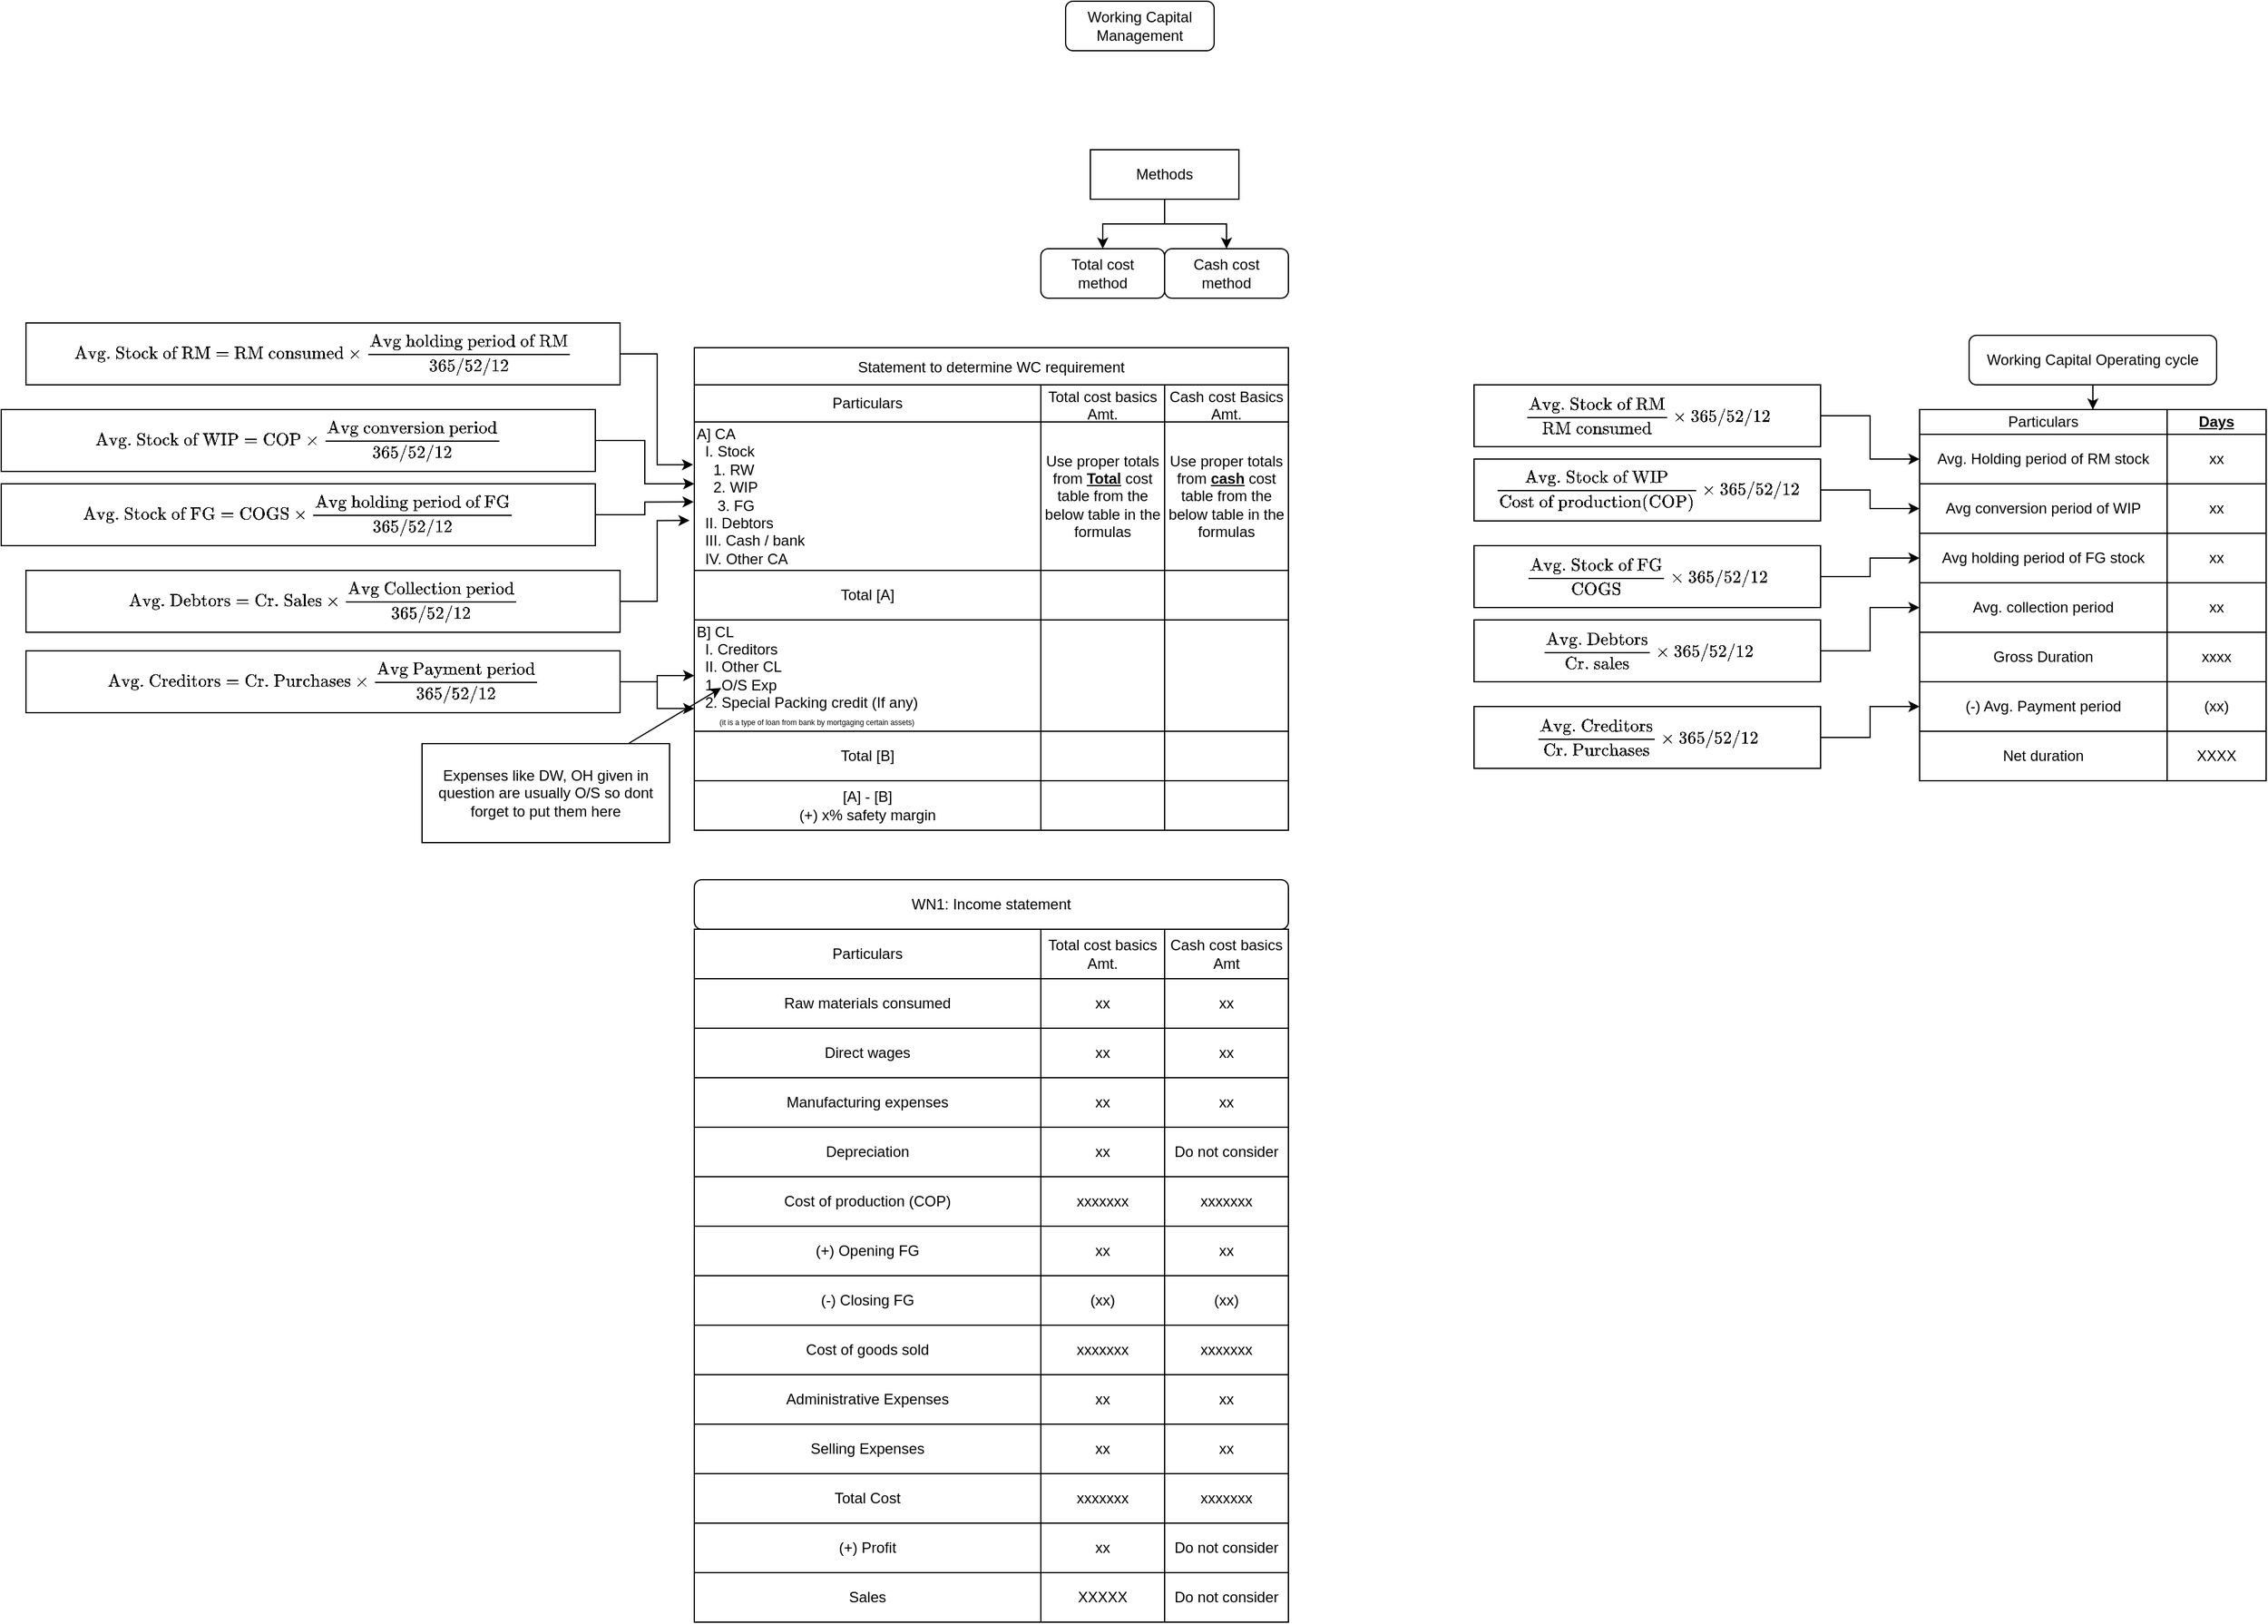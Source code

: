<mxfile version="15.2.9" type="github">
  <diagram id="sMXiV06eMUX1r8Gc8Mpe" name="Page-1">
    <mxGraphModel dx="2154" dy="698" grid="1" gridSize="10" guides="1" tooltips="1" connect="1" arrows="1" fold="1" page="1" pageScale="1" pageWidth="850" pageHeight="1100" math="1" shadow="0">
      <root>
        <mxCell id="0" />
        <mxCell id="1" parent="0" />
        <mxCell id="MN956ZE3z-NAZyp3KeIA-1" value="Working Capital Management" style="rounded=1;whiteSpace=wrap;html=1;" parent="1" vertex="1">
          <mxGeometry x="360" width="120" height="40" as="geometry" />
        </mxCell>
        <mxCell id="9jcXlWBaS0kGvRiVqAq9-134" style="edgeStyle=orthogonalEdgeStyle;rounded=0;orthogonalLoop=1;jettySize=auto;html=1;" parent="1" source="MN956ZE3z-NAZyp3KeIA-2" target="MN956ZE3z-NAZyp3KeIA-4" edge="1">
          <mxGeometry relative="1" as="geometry" />
        </mxCell>
        <mxCell id="9jcXlWBaS0kGvRiVqAq9-135" style="edgeStyle=orthogonalEdgeStyle;rounded=0;orthogonalLoop=1;jettySize=auto;html=1;" parent="1" source="MN956ZE3z-NAZyp3KeIA-2" target="MN956ZE3z-NAZyp3KeIA-3" edge="1">
          <mxGeometry relative="1" as="geometry" />
        </mxCell>
        <mxCell id="MN956ZE3z-NAZyp3KeIA-2" value="Methods" style="rounded=0;whiteSpace=wrap;html=1;" parent="1" vertex="1">
          <mxGeometry x="380" y="120" width="120" height="40" as="geometry" />
        </mxCell>
        <mxCell id="MN956ZE3z-NAZyp3KeIA-3" value="&lt;div&gt;Cash cost &lt;br&gt;&lt;/div&gt;&lt;div&gt;method&lt;/div&gt;" style="rounded=1;whiteSpace=wrap;html=1;" parent="1" vertex="1">
          <mxGeometry x="440" y="200" width="100" height="40" as="geometry" />
        </mxCell>
        <mxCell id="MN956ZE3z-NAZyp3KeIA-4" value="&lt;div&gt;Total cost &lt;br&gt;&lt;/div&gt;&lt;div&gt;method&lt;/div&gt;" style="rounded=1;whiteSpace=wrap;html=1;" parent="1" vertex="1">
          <mxGeometry x="340" y="200" width="100" height="40" as="geometry" />
        </mxCell>
        <mxCell id="9jcXlWBaS0kGvRiVqAq9-1" value="Working Capital Operating cycle" style="rounded=1;whiteSpace=wrap;html=1;" parent="1" vertex="1">
          <mxGeometry x="1090" y="270" width="200" height="40" as="geometry" />
        </mxCell>
        <mxCell id="9jcXlWBaS0kGvRiVqAq9-18" style="edgeStyle=orthogonalEdgeStyle;rounded=0;orthogonalLoop=1;jettySize=auto;html=1;exitX=0.5;exitY=1;exitDx=0;exitDy=0;" parent="1" source="9jcXlWBaS0kGvRiVqAq9-1" target="9jcXlWBaS0kGvRiVqAq9-2" edge="1">
          <mxGeometry relative="1" as="geometry" />
        </mxCell>
        <mxCell id="9jcXlWBaS0kGvRiVqAq9-2" value="" style="shape=table;startSize=0;container=1;collapsible=0;childLayout=tableLayout;" parent="1" vertex="1">
          <mxGeometry x="1050" y="330" width="280" height="300" as="geometry" />
        </mxCell>
        <mxCell id="9jcXlWBaS0kGvRiVqAq9-3" value="" style="shape=partialRectangle;collapsible=0;dropTarget=0;pointerEvents=0;fillColor=none;top=0;left=0;bottom=0;right=0;points=[[0,0.5],[1,0.5]];portConstraint=eastwest;" parent="9jcXlWBaS0kGvRiVqAq9-2" vertex="1">
          <mxGeometry width="280" height="20" as="geometry" />
        </mxCell>
        <mxCell id="9jcXlWBaS0kGvRiVqAq9-4" value="Particulars" style="shape=partialRectangle;html=1;whiteSpace=wrap;connectable=0;overflow=hidden;fillColor=none;top=0;left=0;bottom=0;right=0;pointerEvents=1;" parent="9jcXlWBaS0kGvRiVqAq9-3" vertex="1">
          <mxGeometry width="200" height="20" as="geometry" />
        </mxCell>
        <mxCell id="9jcXlWBaS0kGvRiVqAq9-5" value="&lt;u&gt;&lt;b&gt;Days&lt;/b&gt;&lt;/u&gt;" style="shape=partialRectangle;html=1;whiteSpace=wrap;connectable=0;overflow=hidden;fillColor=none;top=0;left=0;bottom=0;right=0;pointerEvents=1;" parent="9jcXlWBaS0kGvRiVqAq9-3" vertex="1">
          <mxGeometry x="200" width="80" height="20" as="geometry" />
        </mxCell>
        <mxCell id="9jcXlWBaS0kGvRiVqAq9-6" value="" style="shape=partialRectangle;collapsible=0;dropTarget=0;pointerEvents=0;fillColor=none;top=0;left=0;bottom=0;right=0;points=[[0,0.5],[1,0.5]];portConstraint=eastwest;" parent="9jcXlWBaS0kGvRiVqAq9-2" vertex="1">
          <mxGeometry y="20" width="280" height="40" as="geometry" />
        </mxCell>
        <mxCell id="9jcXlWBaS0kGvRiVqAq9-7" value="&lt;div&gt;Avg. Holding period of RM stock&lt;/div&gt;" style="shape=partialRectangle;html=1;whiteSpace=wrap;connectable=0;overflow=hidden;fillColor=none;top=0;left=0;bottom=0;right=0;pointerEvents=1;" parent="9jcXlWBaS0kGvRiVqAq9-6" vertex="1">
          <mxGeometry width="200" height="40" as="geometry" />
        </mxCell>
        <mxCell id="9jcXlWBaS0kGvRiVqAq9-8" value="xx" style="shape=partialRectangle;html=1;whiteSpace=wrap;connectable=0;overflow=hidden;fillColor=none;top=0;left=0;bottom=0;right=0;pointerEvents=1;" parent="9jcXlWBaS0kGvRiVqAq9-6" vertex="1">
          <mxGeometry x="200" width="80" height="40" as="geometry" />
        </mxCell>
        <mxCell id="9jcXlWBaS0kGvRiVqAq9-19" style="shape=partialRectangle;collapsible=0;dropTarget=0;pointerEvents=0;fillColor=none;top=0;left=0;bottom=0;right=0;points=[[0,0.5],[1,0.5]];portConstraint=eastwest;" parent="9jcXlWBaS0kGvRiVqAq9-2" vertex="1">
          <mxGeometry y="60" width="280" height="40" as="geometry" />
        </mxCell>
        <mxCell id="9jcXlWBaS0kGvRiVqAq9-20" value="&lt;div&gt;Avg conversion period of WIP&lt;/div&gt;" style="shape=partialRectangle;html=1;whiteSpace=wrap;connectable=0;overflow=hidden;fillColor=none;top=0;left=0;bottom=0;right=0;pointerEvents=1;" parent="9jcXlWBaS0kGvRiVqAq9-19" vertex="1">
          <mxGeometry width="200" height="40" as="geometry" />
        </mxCell>
        <mxCell id="9jcXlWBaS0kGvRiVqAq9-21" value="xx" style="shape=partialRectangle;html=1;whiteSpace=wrap;connectable=0;overflow=hidden;fillColor=none;top=0;left=0;bottom=0;right=0;pointerEvents=1;" parent="9jcXlWBaS0kGvRiVqAq9-19" vertex="1">
          <mxGeometry x="200" width="80" height="40" as="geometry" />
        </mxCell>
        <mxCell id="9jcXlWBaS0kGvRiVqAq9-22" style="shape=partialRectangle;collapsible=0;dropTarget=0;pointerEvents=0;fillColor=none;top=0;left=0;bottom=0;right=0;points=[[0,0.5],[1,0.5]];portConstraint=eastwest;" parent="9jcXlWBaS0kGvRiVqAq9-2" vertex="1">
          <mxGeometry y="100" width="280" height="40" as="geometry" />
        </mxCell>
        <mxCell id="9jcXlWBaS0kGvRiVqAq9-23" value="&lt;div&gt;Avg holding period of FG stock&lt;/div&gt;" style="shape=partialRectangle;html=1;whiteSpace=wrap;connectable=0;overflow=hidden;fillColor=none;top=0;left=0;bottom=0;right=0;pointerEvents=1;" parent="9jcXlWBaS0kGvRiVqAq9-22" vertex="1">
          <mxGeometry width="200" height="40" as="geometry" />
        </mxCell>
        <mxCell id="9jcXlWBaS0kGvRiVqAq9-24" value="xx" style="shape=partialRectangle;html=1;whiteSpace=wrap;connectable=0;overflow=hidden;fillColor=none;top=0;left=0;bottom=0;right=0;pointerEvents=1;" parent="9jcXlWBaS0kGvRiVqAq9-22" vertex="1">
          <mxGeometry x="200" width="80" height="40" as="geometry" />
        </mxCell>
        <mxCell id="9jcXlWBaS0kGvRiVqAq9-25" style="shape=partialRectangle;collapsible=0;dropTarget=0;pointerEvents=0;fillColor=none;top=0;left=0;bottom=0;right=0;points=[[0,0.5],[1,0.5]];portConstraint=eastwest;" parent="9jcXlWBaS0kGvRiVqAq9-2" vertex="1">
          <mxGeometry y="140" width="280" height="40" as="geometry" />
        </mxCell>
        <mxCell id="9jcXlWBaS0kGvRiVqAq9-26" value="Avg. collection period" style="shape=partialRectangle;html=1;whiteSpace=wrap;connectable=0;overflow=hidden;fillColor=none;top=0;left=0;bottom=0;right=0;pointerEvents=1;" parent="9jcXlWBaS0kGvRiVqAq9-25" vertex="1">
          <mxGeometry width="200" height="40" as="geometry" />
        </mxCell>
        <mxCell id="9jcXlWBaS0kGvRiVqAq9-27" value="xx" style="shape=partialRectangle;html=1;whiteSpace=wrap;connectable=0;overflow=hidden;fillColor=none;top=0;left=0;bottom=0;right=0;pointerEvents=1;" parent="9jcXlWBaS0kGvRiVqAq9-25" vertex="1">
          <mxGeometry x="200" width="80" height="40" as="geometry" />
        </mxCell>
        <mxCell id="9jcXlWBaS0kGvRiVqAq9-9" value="" style="shape=partialRectangle;collapsible=0;dropTarget=0;pointerEvents=0;fillColor=none;top=0;left=0;bottom=0;right=0;points=[[0,0.5],[1,0.5]];portConstraint=eastwest;" parent="9jcXlWBaS0kGvRiVqAq9-2" vertex="1">
          <mxGeometry y="180" width="280" height="40" as="geometry" />
        </mxCell>
        <mxCell id="9jcXlWBaS0kGvRiVqAq9-10" value="Gross Duration" style="shape=partialRectangle;html=1;whiteSpace=wrap;connectable=0;overflow=hidden;fillColor=none;top=0;left=0;bottom=0;right=0;pointerEvents=1;" parent="9jcXlWBaS0kGvRiVqAq9-9" vertex="1">
          <mxGeometry width="200" height="40" as="geometry" />
        </mxCell>
        <mxCell id="9jcXlWBaS0kGvRiVqAq9-11" value="xxxx" style="shape=partialRectangle;html=1;whiteSpace=wrap;connectable=0;overflow=hidden;fillColor=none;top=0;left=0;bottom=0;right=0;pointerEvents=1;" parent="9jcXlWBaS0kGvRiVqAq9-9" vertex="1">
          <mxGeometry x="200" width="80" height="40" as="geometry" />
        </mxCell>
        <mxCell id="9jcXlWBaS0kGvRiVqAq9-12" value="" style="shape=partialRectangle;collapsible=0;dropTarget=0;pointerEvents=0;fillColor=none;top=0;left=0;bottom=0;right=0;points=[[0,0.5],[1,0.5]];portConstraint=eastwest;" parent="9jcXlWBaS0kGvRiVqAq9-2" vertex="1">
          <mxGeometry y="220" width="280" height="40" as="geometry" />
        </mxCell>
        <mxCell id="9jcXlWBaS0kGvRiVqAq9-13" value="(-) Avg. Payment period" style="shape=partialRectangle;html=1;whiteSpace=wrap;connectable=0;overflow=hidden;fillColor=none;top=0;left=0;bottom=0;right=0;pointerEvents=1;" parent="9jcXlWBaS0kGvRiVqAq9-12" vertex="1">
          <mxGeometry width="200" height="40" as="geometry" />
        </mxCell>
        <mxCell id="9jcXlWBaS0kGvRiVqAq9-14" value="(xx)" style="shape=partialRectangle;html=1;whiteSpace=wrap;connectable=0;overflow=hidden;fillColor=none;top=0;left=0;bottom=0;right=0;pointerEvents=1;" parent="9jcXlWBaS0kGvRiVqAq9-12" vertex="1">
          <mxGeometry x="200" width="80" height="40" as="geometry" />
        </mxCell>
        <mxCell id="9jcXlWBaS0kGvRiVqAq9-15" value="" style="shape=partialRectangle;collapsible=0;dropTarget=0;pointerEvents=0;fillColor=none;top=0;left=0;bottom=0;right=0;points=[[0,0.5],[1,0.5]];portConstraint=eastwest;" parent="9jcXlWBaS0kGvRiVqAq9-2" vertex="1">
          <mxGeometry y="260" width="280" height="40" as="geometry" />
        </mxCell>
        <mxCell id="9jcXlWBaS0kGvRiVqAq9-16" value="Net duration&lt;span style=&quot;white-space: pre&quot;&gt;&lt;/span&gt;&lt;span style=&quot;white-space: pre&quot;&gt;&lt;/span&gt;" style="shape=partialRectangle;html=1;whiteSpace=wrap;connectable=0;overflow=hidden;fillColor=none;top=0;left=0;bottom=0;right=0;pointerEvents=1;" parent="9jcXlWBaS0kGvRiVqAq9-15" vertex="1">
          <mxGeometry width="200" height="40" as="geometry" />
        </mxCell>
        <mxCell id="9jcXlWBaS0kGvRiVqAq9-17" value="XXXX" style="shape=partialRectangle;html=1;whiteSpace=wrap;connectable=0;overflow=hidden;fillColor=none;top=0;left=0;bottom=0;right=0;pointerEvents=1;" parent="9jcXlWBaS0kGvRiVqAq9-15" vertex="1">
          <mxGeometry x="200" width="80" height="40" as="geometry" />
        </mxCell>
        <mxCell id="9jcXlWBaS0kGvRiVqAq9-30" style="edgeStyle=orthogonalEdgeStyle;rounded=0;orthogonalLoop=1;jettySize=auto;html=1;entryX=0;entryY=0.5;entryDx=0;entryDy=0;" parent="1" source="9jcXlWBaS0kGvRiVqAq9-29" target="9jcXlWBaS0kGvRiVqAq9-6" edge="1">
          <mxGeometry relative="1" as="geometry" />
        </mxCell>
        <mxCell id="9jcXlWBaS0kGvRiVqAq9-29" value="`\text{Avg. Stock of RM}/\text{RM consumed}xx \text{365/52/12}`" style="rounded=0;whiteSpace=wrap;html=1;" parent="1" vertex="1">
          <mxGeometry x="690" y="310" width="280" height="50" as="geometry" />
        </mxCell>
        <mxCell id="9jcXlWBaS0kGvRiVqAq9-34" style="edgeStyle=orthogonalEdgeStyle;rounded=0;orthogonalLoop=1;jettySize=auto;html=1;entryX=0;entryY=0.5;entryDx=0;entryDy=0;" parent="1" source="9jcXlWBaS0kGvRiVqAq9-31" target="9jcXlWBaS0kGvRiVqAq9-19" edge="1">
          <mxGeometry relative="1" as="geometry" />
        </mxCell>
        <mxCell id="9jcXlWBaS0kGvRiVqAq9-31" value="`\text{Avg. Stock of WIP}/\text{Cost of production(COP)}xx \text{365/52/12}`" style="rounded=0;whiteSpace=wrap;html=1;" parent="1" vertex="1">
          <mxGeometry x="690" y="370" width="280" height="50" as="geometry" />
        </mxCell>
        <mxCell id="9jcXlWBaS0kGvRiVqAq9-35" style="edgeStyle=orthogonalEdgeStyle;rounded=0;orthogonalLoop=1;jettySize=auto;html=1;" parent="1" source="9jcXlWBaS0kGvRiVqAq9-32" target="9jcXlWBaS0kGvRiVqAq9-22" edge="1">
          <mxGeometry relative="1" as="geometry" />
        </mxCell>
        <mxCell id="9jcXlWBaS0kGvRiVqAq9-32" value="`\text{Avg. Stock of FG}/\text{COGS}xx \text{365/52/12}`" style="rounded=0;whiteSpace=wrap;html=1;" parent="1" vertex="1">
          <mxGeometry x="690" y="440" width="280" height="50" as="geometry" />
        </mxCell>
        <mxCell id="9jcXlWBaS0kGvRiVqAq9-36" style="edgeStyle=orthogonalEdgeStyle;rounded=0;orthogonalLoop=1;jettySize=auto;html=1;entryX=0;entryY=0.5;entryDx=0;entryDy=0;" parent="1" source="9jcXlWBaS0kGvRiVqAq9-33" target="9jcXlWBaS0kGvRiVqAq9-25" edge="1">
          <mxGeometry relative="1" as="geometry" />
        </mxCell>
        <mxCell id="9jcXlWBaS0kGvRiVqAq9-33" value="`\text{Avg. Debtors}/\text{Cr. sales}xx \text{365/52/12}`" style="rounded=0;whiteSpace=wrap;html=1;" parent="1" vertex="1">
          <mxGeometry x="690" y="500" width="280" height="50" as="geometry" />
        </mxCell>
        <mxCell id="9jcXlWBaS0kGvRiVqAq9-38" style="edgeStyle=orthogonalEdgeStyle;rounded=0;orthogonalLoop=1;jettySize=auto;html=1;entryX=0;entryY=0.5;entryDx=0;entryDy=0;" parent="1" source="9jcXlWBaS0kGvRiVqAq9-37" target="9jcXlWBaS0kGvRiVqAq9-12" edge="1">
          <mxGeometry relative="1" as="geometry" />
        </mxCell>
        <mxCell id="9jcXlWBaS0kGvRiVqAq9-37" value="`\text{Avg. Creditors}/\text{Cr. Purchases}xx \text{365/52/12}`" style="rounded=0;whiteSpace=wrap;html=1;" parent="1" vertex="1">
          <mxGeometry x="690" y="570" width="280" height="50" as="geometry" />
        </mxCell>
        <mxCell id="9jcXlWBaS0kGvRiVqAq9-110" style="edgeStyle=orthogonalEdgeStyle;rounded=0;orthogonalLoop=1;jettySize=auto;html=1;entryX=-0.002;entryY=0.288;entryDx=0;entryDy=0;entryPerimeter=0;" parent="1" source="9jcXlWBaS0kGvRiVqAq9-39" target="9jcXlWBaS0kGvRiVqAq9-93" edge="1">
          <mxGeometry relative="1" as="geometry">
            <Array as="points">
              <mxPoint x="30" y="285" />
              <mxPoint x="30" y="375" />
            </Array>
          </mxGeometry>
        </mxCell>
        <mxCell id="9jcXlWBaS0kGvRiVqAq9-39" value="`\text{Avg. Stock of RM}=\text{RM consumed}xx \text{Avg holding period of RM}/ \text{365/52/12}`" style="rounded=0;whiteSpace=wrap;html=1;" parent="1" vertex="1">
          <mxGeometry x="-480" y="260" width="480" height="50" as="geometry" />
        </mxCell>
        <mxCell id="9jcXlWBaS0kGvRiVqAq9-111" style="edgeStyle=orthogonalEdgeStyle;rounded=0;orthogonalLoop=1;jettySize=auto;html=1;entryX=0;entryY=0.417;entryDx=0;entryDy=0;entryPerimeter=0;" parent="1" source="9jcXlWBaS0kGvRiVqAq9-40" target="9jcXlWBaS0kGvRiVqAq9-93" edge="1">
          <mxGeometry relative="1" as="geometry" />
        </mxCell>
        <mxCell id="9jcXlWBaS0kGvRiVqAq9-40" value="`\text{Avg. Stock of WIP}=\text{COP}xx \text{Avg conversion period}/ \text{365/52/12}`" style="rounded=0;whiteSpace=wrap;html=1;" parent="1" vertex="1">
          <mxGeometry x="-500" y="330" width="480" height="50" as="geometry" />
        </mxCell>
        <mxCell id="9jcXlWBaS0kGvRiVqAq9-112" style="edgeStyle=orthogonalEdgeStyle;rounded=0;orthogonalLoop=1;jettySize=auto;html=1;entryX=-0.001;entryY=0.539;entryDx=0;entryDy=0;entryPerimeter=0;" parent="1" source="9jcXlWBaS0kGvRiVqAq9-41" target="9jcXlWBaS0kGvRiVqAq9-93" edge="1">
          <mxGeometry relative="1" as="geometry" />
        </mxCell>
        <mxCell id="9jcXlWBaS0kGvRiVqAq9-41" value="`\text{Avg. Stock of FG}=\text{COGS}xx \text{Avg holding period of FG}/ \text{365/52/12}`" style="rounded=0;whiteSpace=wrap;html=1;" parent="1" vertex="1">
          <mxGeometry x="-500" y="390" width="480" height="50" as="geometry" />
        </mxCell>
        <mxCell id="9jcXlWBaS0kGvRiVqAq9-113" style="edgeStyle=orthogonalEdgeStyle;rounded=0;orthogonalLoop=1;jettySize=auto;html=1;entryX=-0.008;entryY=0.664;entryDx=0;entryDy=0;entryPerimeter=0;" parent="1" source="9jcXlWBaS0kGvRiVqAq9-42" target="9jcXlWBaS0kGvRiVqAq9-93" edge="1">
          <mxGeometry relative="1" as="geometry" />
        </mxCell>
        <mxCell id="9jcXlWBaS0kGvRiVqAq9-42" value="`\text{Avg. Debtors}=\text{Cr. Sales}xx \text{Avg Collection period}/ \text{365/52/12}`" style="rounded=0;whiteSpace=wrap;html=1;" parent="1" vertex="1">
          <mxGeometry x="-480" y="460" width="480" height="50" as="geometry" />
        </mxCell>
        <mxCell id="9jcXlWBaS0kGvRiVqAq9-114" style="edgeStyle=orthogonalEdgeStyle;rounded=0;orthogonalLoop=1;jettySize=auto;html=1;entryX=0;entryY=0.5;entryDx=0;entryDy=0;" parent="1" source="9jcXlWBaS0kGvRiVqAq9-43" target="9jcXlWBaS0kGvRiVqAq9-99" edge="1">
          <mxGeometry relative="1" as="geometry" />
        </mxCell>
        <mxCell id="9jcXlWBaS0kGvRiVqAq9-115" style="edgeStyle=orthogonalEdgeStyle;rounded=0;orthogonalLoop=1;jettySize=auto;html=1;entryX=0;entryY=0.796;entryDx=0;entryDy=0;entryPerimeter=0;" parent="1" source="9jcXlWBaS0kGvRiVqAq9-43" target="9jcXlWBaS0kGvRiVqAq9-99" edge="1">
          <mxGeometry relative="1" as="geometry" />
        </mxCell>
        <mxCell id="9jcXlWBaS0kGvRiVqAq9-43" value="`\text{Avg. Creditors}=\text{Cr. Purchases}xx \text{Avg Payment period}/ \text{365/52/12}`" style="rounded=0;whiteSpace=wrap;html=1;" parent="1" vertex="1">
          <mxGeometry x="-480" y="525" width="480" height="50" as="geometry" />
        </mxCell>
        <mxCell id="9jcXlWBaS0kGvRiVqAq9-44" value="" style="shape=table;startSize=0;container=1;collapsible=0;childLayout=tableLayout;" parent="1" vertex="1">
          <mxGeometry x="60" y="750" width="480" height="560" as="geometry" />
        </mxCell>
        <mxCell id="9jcXlWBaS0kGvRiVqAq9-45" value="" style="shape=partialRectangle;collapsible=0;dropTarget=0;pointerEvents=0;fillColor=none;top=0;left=0;bottom=0;right=0;points=[[0,0.5],[1,0.5]];portConstraint=eastwest;" parent="9jcXlWBaS0kGvRiVqAq9-44" vertex="1">
          <mxGeometry width="480" height="40" as="geometry" />
        </mxCell>
        <mxCell id="9jcXlWBaS0kGvRiVqAq9-46" value="Particulars" style="shape=partialRectangle;html=1;whiteSpace=wrap;connectable=0;overflow=hidden;fillColor=none;top=0;left=0;bottom=0;right=0;pointerEvents=1;" parent="9jcXlWBaS0kGvRiVqAq9-45" vertex="1">
          <mxGeometry width="280" height="40" as="geometry" />
        </mxCell>
        <mxCell id="9jcXlWBaS0kGvRiVqAq9-47" value="Total cost basics&lt;br&gt;&lt;div&gt;Amt.&lt;/div&gt;" style="shape=partialRectangle;html=1;whiteSpace=wrap;connectable=0;overflow=hidden;fillColor=none;top=0;left=0;bottom=0;right=0;pointerEvents=1;" parent="9jcXlWBaS0kGvRiVqAq9-45" vertex="1">
          <mxGeometry x="280" width="100" height="40" as="geometry" />
        </mxCell>
        <mxCell id="9jcXlWBaS0kGvRiVqAq9-120" value="&lt;div&gt;Cash cost basics&lt;/div&gt;&lt;div&gt;Amt&lt;br&gt;&lt;/div&gt;" style="shape=partialRectangle;html=1;whiteSpace=wrap;connectable=0;overflow=hidden;fillColor=none;top=0;left=0;bottom=0;right=0;pointerEvents=1;" parent="9jcXlWBaS0kGvRiVqAq9-45" vertex="1">
          <mxGeometry x="380" width="100" height="40" as="geometry" />
        </mxCell>
        <mxCell id="9jcXlWBaS0kGvRiVqAq9-48" value="" style="shape=partialRectangle;collapsible=0;dropTarget=0;pointerEvents=0;fillColor=none;top=0;left=0;bottom=0;right=0;points=[[0,0.5],[1,0.5]];portConstraint=eastwest;" parent="9jcXlWBaS0kGvRiVqAq9-44" vertex="1">
          <mxGeometry y="40" width="480" height="40" as="geometry" />
        </mxCell>
        <mxCell id="9jcXlWBaS0kGvRiVqAq9-49" value="Raw materials consumed" style="shape=partialRectangle;html=1;whiteSpace=wrap;connectable=0;overflow=hidden;fillColor=none;top=0;left=0;bottom=0;right=0;pointerEvents=1;" parent="9jcXlWBaS0kGvRiVqAq9-48" vertex="1">
          <mxGeometry width="280" height="40" as="geometry" />
        </mxCell>
        <mxCell id="9jcXlWBaS0kGvRiVqAq9-50" value="xx" style="shape=partialRectangle;html=1;whiteSpace=wrap;connectable=0;overflow=hidden;fillColor=none;top=0;left=0;bottom=0;right=0;pointerEvents=1;" parent="9jcXlWBaS0kGvRiVqAq9-48" vertex="1">
          <mxGeometry x="280" width="100" height="40" as="geometry" />
        </mxCell>
        <mxCell id="9jcXlWBaS0kGvRiVqAq9-121" value="xx" style="shape=partialRectangle;html=1;whiteSpace=wrap;connectable=0;overflow=hidden;fillColor=none;top=0;left=0;bottom=0;right=0;pointerEvents=1;" parent="9jcXlWBaS0kGvRiVqAq9-48" vertex="1">
          <mxGeometry x="380" width="100" height="40" as="geometry" />
        </mxCell>
        <mxCell id="9jcXlWBaS0kGvRiVqAq9-51" value="" style="shape=partialRectangle;collapsible=0;dropTarget=0;pointerEvents=0;fillColor=none;top=0;left=0;bottom=0;right=0;points=[[0,0.5],[1,0.5]];portConstraint=eastwest;" parent="9jcXlWBaS0kGvRiVqAq9-44" vertex="1">
          <mxGeometry y="80" width="480" height="40" as="geometry" />
        </mxCell>
        <mxCell id="9jcXlWBaS0kGvRiVqAq9-52" value="Direct wages" style="shape=partialRectangle;html=1;whiteSpace=wrap;connectable=0;overflow=hidden;fillColor=none;top=0;left=0;bottom=0;right=0;pointerEvents=1;" parent="9jcXlWBaS0kGvRiVqAq9-51" vertex="1">
          <mxGeometry width="280" height="40" as="geometry" />
        </mxCell>
        <mxCell id="9jcXlWBaS0kGvRiVqAq9-53" value="xx" style="shape=partialRectangle;html=1;whiteSpace=wrap;connectable=0;overflow=hidden;fillColor=none;top=0;left=0;bottom=0;right=0;pointerEvents=1;" parent="9jcXlWBaS0kGvRiVqAq9-51" vertex="1">
          <mxGeometry x="280" width="100" height="40" as="geometry" />
        </mxCell>
        <mxCell id="9jcXlWBaS0kGvRiVqAq9-122" value="xx" style="shape=partialRectangle;html=1;whiteSpace=wrap;connectable=0;overflow=hidden;fillColor=none;top=0;left=0;bottom=0;right=0;pointerEvents=1;" parent="9jcXlWBaS0kGvRiVqAq9-51" vertex="1">
          <mxGeometry x="380" width="100" height="40" as="geometry" />
        </mxCell>
        <mxCell id="9jcXlWBaS0kGvRiVqAq9-54" value="" style="shape=partialRectangle;collapsible=0;dropTarget=0;pointerEvents=0;fillColor=none;top=0;left=0;bottom=0;right=0;points=[[0,0.5],[1,0.5]];portConstraint=eastwest;" parent="9jcXlWBaS0kGvRiVqAq9-44" vertex="1">
          <mxGeometry y="120" width="480" height="40" as="geometry" />
        </mxCell>
        <mxCell id="9jcXlWBaS0kGvRiVqAq9-55" value="Manufacturing expenses" style="shape=partialRectangle;html=1;whiteSpace=wrap;connectable=0;overflow=hidden;fillColor=none;top=0;left=0;bottom=0;right=0;pointerEvents=1;" parent="9jcXlWBaS0kGvRiVqAq9-54" vertex="1">
          <mxGeometry width="280" height="40" as="geometry" />
        </mxCell>
        <mxCell id="9jcXlWBaS0kGvRiVqAq9-56" value="xx" style="shape=partialRectangle;html=1;whiteSpace=wrap;connectable=0;overflow=hidden;fillColor=none;top=0;left=0;bottom=0;right=0;pointerEvents=1;" parent="9jcXlWBaS0kGvRiVqAq9-54" vertex="1">
          <mxGeometry x="280" width="100" height="40" as="geometry" />
        </mxCell>
        <mxCell id="9jcXlWBaS0kGvRiVqAq9-123" value="xx" style="shape=partialRectangle;html=1;whiteSpace=wrap;connectable=0;overflow=hidden;fillColor=none;top=0;left=0;bottom=0;right=0;pointerEvents=1;" parent="9jcXlWBaS0kGvRiVqAq9-54" vertex="1">
          <mxGeometry x="380" width="100" height="40" as="geometry" />
        </mxCell>
        <mxCell id="9jcXlWBaS0kGvRiVqAq9-57" value="" style="shape=partialRectangle;collapsible=0;dropTarget=0;pointerEvents=0;fillColor=none;top=0;left=0;bottom=0;right=0;points=[[0,0.5],[1,0.5]];portConstraint=eastwest;" parent="9jcXlWBaS0kGvRiVqAq9-44" vertex="1">
          <mxGeometry y="160" width="480" height="40" as="geometry" />
        </mxCell>
        <mxCell id="9jcXlWBaS0kGvRiVqAq9-58" value="Depreciation" style="shape=partialRectangle;html=1;whiteSpace=wrap;connectable=0;overflow=hidden;fillColor=none;top=0;left=0;bottom=0;right=0;pointerEvents=1;" parent="9jcXlWBaS0kGvRiVqAq9-57" vertex="1">
          <mxGeometry width="280" height="40" as="geometry" />
        </mxCell>
        <mxCell id="9jcXlWBaS0kGvRiVqAq9-59" value="xx" style="shape=partialRectangle;html=1;whiteSpace=wrap;connectable=0;overflow=hidden;fillColor=none;top=0;left=0;bottom=0;right=0;pointerEvents=1;" parent="9jcXlWBaS0kGvRiVqAq9-57" vertex="1">
          <mxGeometry x="280" width="100" height="40" as="geometry" />
        </mxCell>
        <mxCell id="9jcXlWBaS0kGvRiVqAq9-124" value="Do not consider" style="shape=partialRectangle;html=1;whiteSpace=wrap;connectable=0;overflow=hidden;fillColor=none;top=0;left=0;bottom=0;right=0;pointerEvents=1;" parent="9jcXlWBaS0kGvRiVqAq9-57" vertex="1">
          <mxGeometry x="380" width="100" height="40" as="geometry" />
        </mxCell>
        <mxCell id="9jcXlWBaS0kGvRiVqAq9-60" value="" style="shape=partialRectangle;collapsible=0;dropTarget=0;pointerEvents=0;fillColor=none;top=0;left=0;bottom=0;right=0;points=[[0,0.5],[1,0.5]];portConstraint=eastwest;" parent="9jcXlWBaS0kGvRiVqAq9-44" vertex="1">
          <mxGeometry y="200" width="480" height="40" as="geometry" />
        </mxCell>
        <mxCell id="9jcXlWBaS0kGvRiVqAq9-61" value="Cost of production (COP)" style="shape=partialRectangle;html=1;whiteSpace=wrap;connectable=0;overflow=hidden;fillColor=none;top=0;left=0;bottom=0;right=0;pointerEvents=1;" parent="9jcXlWBaS0kGvRiVqAq9-60" vertex="1">
          <mxGeometry width="280" height="40" as="geometry" />
        </mxCell>
        <mxCell id="9jcXlWBaS0kGvRiVqAq9-62" value="xxxxxxx" style="shape=partialRectangle;html=1;whiteSpace=wrap;connectable=0;overflow=hidden;fillColor=none;top=0;left=0;bottom=0;right=0;pointerEvents=1;" parent="9jcXlWBaS0kGvRiVqAq9-60" vertex="1">
          <mxGeometry x="280" width="100" height="40" as="geometry" />
        </mxCell>
        <mxCell id="9jcXlWBaS0kGvRiVqAq9-125" value="xxxxxxx" style="shape=partialRectangle;html=1;whiteSpace=wrap;connectable=0;overflow=hidden;fillColor=none;top=0;left=0;bottom=0;right=0;pointerEvents=1;" parent="9jcXlWBaS0kGvRiVqAq9-60" vertex="1">
          <mxGeometry x="380" width="100" height="40" as="geometry" />
        </mxCell>
        <mxCell id="9jcXlWBaS0kGvRiVqAq9-63" value="" style="shape=partialRectangle;collapsible=0;dropTarget=0;pointerEvents=0;fillColor=none;top=0;left=0;bottom=0;right=0;points=[[0,0.5],[1,0.5]];portConstraint=eastwest;" parent="9jcXlWBaS0kGvRiVqAq9-44" vertex="1">
          <mxGeometry y="240" width="480" height="40" as="geometry" />
        </mxCell>
        <mxCell id="9jcXlWBaS0kGvRiVqAq9-64" value="(+) Opening FG" style="shape=partialRectangle;html=1;whiteSpace=wrap;connectable=0;overflow=hidden;fillColor=none;top=0;left=0;bottom=0;right=0;pointerEvents=1;" parent="9jcXlWBaS0kGvRiVqAq9-63" vertex="1">
          <mxGeometry width="280" height="40" as="geometry" />
        </mxCell>
        <mxCell id="9jcXlWBaS0kGvRiVqAq9-65" value="xx" style="shape=partialRectangle;html=1;whiteSpace=wrap;connectable=0;overflow=hidden;fillColor=none;top=0;left=0;bottom=0;right=0;pointerEvents=1;" parent="9jcXlWBaS0kGvRiVqAq9-63" vertex="1">
          <mxGeometry x="280" width="100" height="40" as="geometry" />
        </mxCell>
        <mxCell id="9jcXlWBaS0kGvRiVqAq9-126" value="xx" style="shape=partialRectangle;html=1;whiteSpace=wrap;connectable=0;overflow=hidden;fillColor=none;top=0;left=0;bottom=0;right=0;pointerEvents=1;" parent="9jcXlWBaS0kGvRiVqAq9-63" vertex="1">
          <mxGeometry x="380" width="100" height="40" as="geometry" />
        </mxCell>
        <mxCell id="9jcXlWBaS0kGvRiVqAq9-66" value="" style="shape=partialRectangle;collapsible=0;dropTarget=0;pointerEvents=0;fillColor=none;top=0;left=0;bottom=0;right=0;points=[[0,0.5],[1,0.5]];portConstraint=eastwest;" parent="9jcXlWBaS0kGvRiVqAq9-44" vertex="1">
          <mxGeometry y="280" width="480" height="40" as="geometry" />
        </mxCell>
        <mxCell id="9jcXlWBaS0kGvRiVqAq9-67" value="(-) Closing FG" style="shape=partialRectangle;html=1;whiteSpace=wrap;connectable=0;overflow=hidden;fillColor=none;top=0;left=0;bottom=0;right=0;pointerEvents=1;" parent="9jcXlWBaS0kGvRiVqAq9-66" vertex="1">
          <mxGeometry width="280" height="40" as="geometry" />
        </mxCell>
        <mxCell id="9jcXlWBaS0kGvRiVqAq9-68" value="(xx)" style="shape=partialRectangle;html=1;whiteSpace=wrap;connectable=0;overflow=hidden;fillColor=none;top=0;left=0;bottom=0;right=0;pointerEvents=1;" parent="9jcXlWBaS0kGvRiVqAq9-66" vertex="1">
          <mxGeometry x="280" width="100" height="40" as="geometry" />
        </mxCell>
        <mxCell id="9jcXlWBaS0kGvRiVqAq9-127" value="(xx)" style="shape=partialRectangle;html=1;whiteSpace=wrap;connectable=0;overflow=hidden;fillColor=none;top=0;left=0;bottom=0;right=0;pointerEvents=1;" parent="9jcXlWBaS0kGvRiVqAq9-66" vertex="1">
          <mxGeometry x="380" width="100" height="40" as="geometry" />
        </mxCell>
        <mxCell id="9jcXlWBaS0kGvRiVqAq9-69" value="" style="shape=partialRectangle;collapsible=0;dropTarget=0;pointerEvents=0;fillColor=none;top=0;left=0;bottom=0;right=0;points=[[0,0.5],[1,0.5]];portConstraint=eastwest;" parent="9jcXlWBaS0kGvRiVqAq9-44" vertex="1">
          <mxGeometry y="320" width="480" height="40" as="geometry" />
        </mxCell>
        <mxCell id="9jcXlWBaS0kGvRiVqAq9-70" value="Cost of goods sold" style="shape=partialRectangle;html=1;whiteSpace=wrap;connectable=0;overflow=hidden;fillColor=none;top=0;left=0;bottom=0;right=0;pointerEvents=1;" parent="9jcXlWBaS0kGvRiVqAq9-69" vertex="1">
          <mxGeometry width="280" height="40" as="geometry" />
        </mxCell>
        <mxCell id="9jcXlWBaS0kGvRiVqAq9-71" value="xxxxxxx" style="shape=partialRectangle;html=1;whiteSpace=wrap;connectable=0;overflow=hidden;fillColor=none;top=0;left=0;bottom=0;right=0;pointerEvents=1;" parent="9jcXlWBaS0kGvRiVqAq9-69" vertex="1">
          <mxGeometry x="280" width="100" height="40" as="geometry" />
        </mxCell>
        <mxCell id="9jcXlWBaS0kGvRiVqAq9-128" value="xxxxxxx" style="shape=partialRectangle;html=1;whiteSpace=wrap;connectable=0;overflow=hidden;fillColor=none;top=0;left=0;bottom=0;right=0;pointerEvents=1;" parent="9jcXlWBaS0kGvRiVqAq9-69" vertex="1">
          <mxGeometry x="380" width="100" height="40" as="geometry" />
        </mxCell>
        <mxCell id="9jcXlWBaS0kGvRiVqAq9-72" value="" style="shape=partialRectangle;collapsible=0;dropTarget=0;pointerEvents=0;fillColor=none;top=0;left=0;bottom=0;right=0;points=[[0,0.5],[1,0.5]];portConstraint=eastwest;" parent="9jcXlWBaS0kGvRiVqAq9-44" vertex="1">
          <mxGeometry y="360" width="480" height="40" as="geometry" />
        </mxCell>
        <mxCell id="9jcXlWBaS0kGvRiVqAq9-73" value="Administrative Expenses" style="shape=partialRectangle;html=1;whiteSpace=wrap;connectable=0;overflow=hidden;fillColor=none;top=0;left=0;bottom=0;right=0;pointerEvents=1;" parent="9jcXlWBaS0kGvRiVqAq9-72" vertex="1">
          <mxGeometry width="280" height="40" as="geometry" />
        </mxCell>
        <mxCell id="9jcXlWBaS0kGvRiVqAq9-74" value="xx" style="shape=partialRectangle;html=1;whiteSpace=wrap;connectable=0;overflow=hidden;fillColor=none;top=0;left=0;bottom=0;right=0;pointerEvents=1;" parent="9jcXlWBaS0kGvRiVqAq9-72" vertex="1">
          <mxGeometry x="280" width="100" height="40" as="geometry" />
        </mxCell>
        <mxCell id="9jcXlWBaS0kGvRiVqAq9-129" value="xx" style="shape=partialRectangle;html=1;whiteSpace=wrap;connectable=0;overflow=hidden;fillColor=none;top=0;left=0;bottom=0;right=0;pointerEvents=1;" parent="9jcXlWBaS0kGvRiVqAq9-72" vertex="1">
          <mxGeometry x="380" width="100" height="40" as="geometry" />
        </mxCell>
        <mxCell id="9jcXlWBaS0kGvRiVqAq9-75" value="" style="shape=partialRectangle;collapsible=0;dropTarget=0;pointerEvents=0;fillColor=none;top=0;left=0;bottom=0;right=0;points=[[0,0.5],[1,0.5]];portConstraint=eastwest;" parent="9jcXlWBaS0kGvRiVqAq9-44" vertex="1">
          <mxGeometry y="400" width="480" height="40" as="geometry" />
        </mxCell>
        <mxCell id="9jcXlWBaS0kGvRiVqAq9-76" value="Selling Expenses" style="shape=partialRectangle;html=1;whiteSpace=wrap;connectable=0;overflow=hidden;fillColor=none;top=0;left=0;bottom=0;right=0;pointerEvents=1;" parent="9jcXlWBaS0kGvRiVqAq9-75" vertex="1">
          <mxGeometry width="280" height="40" as="geometry" />
        </mxCell>
        <mxCell id="9jcXlWBaS0kGvRiVqAq9-77" value="xx" style="shape=partialRectangle;html=1;whiteSpace=wrap;connectable=0;overflow=hidden;fillColor=none;top=0;left=0;bottom=0;right=0;pointerEvents=1;" parent="9jcXlWBaS0kGvRiVqAq9-75" vertex="1">
          <mxGeometry x="280" width="100" height="40" as="geometry" />
        </mxCell>
        <mxCell id="9jcXlWBaS0kGvRiVqAq9-130" value="xx" style="shape=partialRectangle;html=1;whiteSpace=wrap;connectable=0;overflow=hidden;fillColor=none;top=0;left=0;bottom=0;right=0;pointerEvents=1;" parent="9jcXlWBaS0kGvRiVqAq9-75" vertex="1">
          <mxGeometry x="380" width="100" height="40" as="geometry" />
        </mxCell>
        <mxCell id="9jcXlWBaS0kGvRiVqAq9-78" value="" style="shape=partialRectangle;collapsible=0;dropTarget=0;pointerEvents=0;fillColor=none;top=0;left=0;bottom=0;right=0;points=[[0,0.5],[1,0.5]];portConstraint=eastwest;" parent="9jcXlWBaS0kGvRiVqAq9-44" vertex="1">
          <mxGeometry y="440" width="480" height="40" as="geometry" />
        </mxCell>
        <mxCell id="9jcXlWBaS0kGvRiVqAq9-79" value="Total Cost" style="shape=partialRectangle;html=1;whiteSpace=wrap;connectable=0;overflow=hidden;fillColor=none;top=0;left=0;bottom=0;right=0;pointerEvents=1;" parent="9jcXlWBaS0kGvRiVqAq9-78" vertex="1">
          <mxGeometry width="280" height="40" as="geometry" />
        </mxCell>
        <mxCell id="9jcXlWBaS0kGvRiVqAq9-80" value="xxxxxxx" style="shape=partialRectangle;html=1;whiteSpace=wrap;connectable=0;overflow=hidden;fillColor=none;top=0;left=0;bottom=0;right=0;pointerEvents=1;" parent="9jcXlWBaS0kGvRiVqAq9-78" vertex="1">
          <mxGeometry x="280" width="100" height="40" as="geometry" />
        </mxCell>
        <mxCell id="9jcXlWBaS0kGvRiVqAq9-131" value="xxxxxxx" style="shape=partialRectangle;html=1;whiteSpace=wrap;connectable=0;overflow=hidden;fillColor=none;top=0;left=0;bottom=0;right=0;pointerEvents=1;" parent="9jcXlWBaS0kGvRiVqAq9-78" vertex="1">
          <mxGeometry x="380" width="100" height="40" as="geometry" />
        </mxCell>
        <mxCell id="9jcXlWBaS0kGvRiVqAq9-81" value="" style="shape=partialRectangle;collapsible=0;dropTarget=0;pointerEvents=0;fillColor=none;top=0;left=0;bottom=0;right=0;points=[[0,0.5],[1,0.5]];portConstraint=eastwest;" parent="9jcXlWBaS0kGvRiVqAq9-44" vertex="1">
          <mxGeometry y="480" width="480" height="40" as="geometry" />
        </mxCell>
        <mxCell id="9jcXlWBaS0kGvRiVqAq9-82" value="(+) Profit" style="shape=partialRectangle;html=1;whiteSpace=wrap;connectable=0;overflow=hidden;fillColor=none;top=0;left=0;bottom=0;right=0;pointerEvents=1;" parent="9jcXlWBaS0kGvRiVqAq9-81" vertex="1">
          <mxGeometry width="280" height="40" as="geometry" />
        </mxCell>
        <mxCell id="9jcXlWBaS0kGvRiVqAq9-83" value="xx" style="shape=partialRectangle;html=1;whiteSpace=wrap;connectable=0;overflow=hidden;fillColor=none;top=0;left=0;bottom=0;right=0;pointerEvents=1;" parent="9jcXlWBaS0kGvRiVqAq9-81" vertex="1">
          <mxGeometry x="280" width="100" height="40" as="geometry" />
        </mxCell>
        <mxCell id="9jcXlWBaS0kGvRiVqAq9-132" value="Do not consider" style="shape=partialRectangle;html=1;whiteSpace=wrap;connectable=0;overflow=hidden;fillColor=none;top=0;left=0;bottom=0;right=0;pointerEvents=1;" parent="9jcXlWBaS0kGvRiVqAq9-81" vertex="1">
          <mxGeometry x="380" width="100" height="40" as="geometry" />
        </mxCell>
        <mxCell id="9jcXlWBaS0kGvRiVqAq9-84" value="" style="shape=partialRectangle;collapsible=0;dropTarget=0;pointerEvents=0;fillColor=none;top=0;left=0;bottom=0;right=0;points=[[0,0.5],[1,0.5]];portConstraint=eastwest;" parent="9jcXlWBaS0kGvRiVqAq9-44" vertex="1">
          <mxGeometry y="520" width="480" height="40" as="geometry" />
        </mxCell>
        <mxCell id="9jcXlWBaS0kGvRiVqAq9-85" value="Sales" style="shape=partialRectangle;html=1;whiteSpace=wrap;connectable=0;overflow=hidden;fillColor=none;top=0;left=0;bottom=0;right=0;pointerEvents=1;" parent="9jcXlWBaS0kGvRiVqAq9-84" vertex="1">
          <mxGeometry width="280" height="40" as="geometry" />
        </mxCell>
        <mxCell id="9jcXlWBaS0kGvRiVqAq9-86" value="XXXXX" style="shape=partialRectangle;html=1;whiteSpace=wrap;connectable=0;overflow=hidden;fillColor=none;top=0;left=0;bottom=0;right=0;pointerEvents=1;" parent="9jcXlWBaS0kGvRiVqAq9-84" vertex="1">
          <mxGeometry x="280" width="100" height="40" as="geometry" />
        </mxCell>
        <mxCell id="9jcXlWBaS0kGvRiVqAq9-133" value="Do not consider" style="shape=partialRectangle;html=1;whiteSpace=wrap;connectable=0;overflow=hidden;fillColor=none;top=0;left=0;bottom=0;right=0;pointerEvents=1;" parent="9jcXlWBaS0kGvRiVqAq9-84" vertex="1">
          <mxGeometry x="380" width="100" height="40" as="geometry" />
        </mxCell>
        <mxCell id="9jcXlWBaS0kGvRiVqAq9-88" value="WN1: Income statement" style="rounded=1;whiteSpace=wrap;html=1;" parent="1" vertex="1">
          <mxGeometry x="60" y="710" width="480" height="40" as="geometry" />
        </mxCell>
        <mxCell id="9jcXlWBaS0kGvRiVqAq9-89" value="Statement to determine WC requirement" style="shape=table;startSize=30;container=1;collapsible=0;childLayout=tableLayout;" parent="1" vertex="1">
          <mxGeometry x="60" y="280" width="480" height="390" as="geometry" />
        </mxCell>
        <mxCell id="9jcXlWBaS0kGvRiVqAq9-90" value="" style="shape=partialRectangle;collapsible=0;dropTarget=0;pointerEvents=0;fillColor=none;top=0;left=0;bottom=0;right=0;points=[[0,0.5],[1,0.5]];portConstraint=eastwest;" parent="9jcXlWBaS0kGvRiVqAq9-89" vertex="1">
          <mxGeometry y="30" width="480" height="30" as="geometry" />
        </mxCell>
        <mxCell id="9jcXlWBaS0kGvRiVqAq9-91" value="Particulars" style="shape=partialRectangle;html=1;whiteSpace=wrap;connectable=0;overflow=hidden;fillColor=none;top=0;left=0;bottom=0;right=0;pointerEvents=1;" parent="9jcXlWBaS0kGvRiVqAq9-90" vertex="1">
          <mxGeometry width="280" height="30" as="geometry" />
        </mxCell>
        <mxCell id="9jcXlWBaS0kGvRiVqAq9-92" value="Total cost basics&lt;br&gt;&lt;div&gt;Amt.&lt;/div&gt;" style="shape=partialRectangle;html=1;whiteSpace=wrap;connectable=0;overflow=hidden;fillColor=none;top=0;left=0;bottom=0;right=0;pointerEvents=1;" parent="9jcXlWBaS0kGvRiVqAq9-90" vertex="1">
          <mxGeometry x="280" width="100" height="30" as="geometry" />
        </mxCell>
        <mxCell id="9jcXlWBaS0kGvRiVqAq9-105" value="Cash cost Basics&lt;br&gt;&lt;div&gt;Amt.&lt;/div&gt;" style="shape=partialRectangle;html=1;whiteSpace=wrap;connectable=0;overflow=hidden;fillColor=none;top=0;left=0;bottom=0;right=0;pointerEvents=1;" parent="9jcXlWBaS0kGvRiVqAq9-90" vertex="1">
          <mxGeometry x="380" width="100" height="30" as="geometry" />
        </mxCell>
        <mxCell id="9jcXlWBaS0kGvRiVqAq9-93" value="" style="shape=partialRectangle;collapsible=0;dropTarget=0;pointerEvents=0;fillColor=none;top=0;left=0;bottom=0;right=0;points=[[0,0.5],[1,0.5]];portConstraint=eastwest;" parent="9jcXlWBaS0kGvRiVqAq9-89" vertex="1">
          <mxGeometry y="60" width="480" height="120" as="geometry" />
        </mxCell>
        <mxCell id="9jcXlWBaS0kGvRiVqAq9-94" value="&lt;div align=&quot;left&quot;&gt;A] CA&lt;/div&gt;&lt;div align=&quot;left&quot;&gt;&lt;span style=&quot;white-space: pre&quot;&gt; &lt;span style=&quot;white-space: pre&quot;&gt; &lt;/span&gt;&lt;/span&gt;I. Stock&lt;/div&gt;&lt;div align=&quot;left&quot;&gt;&lt;span style=&quot;white-space: pre&quot;&gt; &lt;/span&gt;&lt;span style=&quot;white-space: pre&quot;&gt;&lt;span style=&quot;white-space: pre&quot;&gt; &lt;/span&gt;&lt;span style=&quot;white-space: pre&quot;&gt; &lt;/span&gt; &lt;/span&gt;1. RW&lt;/div&gt;&lt;div align=&quot;left&quot;&gt;&lt;span style=&quot;white-space: pre&quot;&gt; &lt;/span&gt;&lt;span style=&quot;white-space: pre&quot;&gt;&lt;span style=&quot;white-space: pre&quot;&gt; &lt;/span&gt;&lt;span style=&quot;white-space: pre&quot;&gt; &lt;/span&gt; &lt;/span&gt;2. WIP&lt;/div&gt;&lt;div align=&quot;left&quot;&gt;&lt;span style=&quot;white-space: pre&quot;&gt; &lt;/span&gt;&lt;span style=&quot;white-space: pre&quot;&gt;&lt;span style=&quot;white-space: pre&quot;&gt; &lt;/span&gt;&lt;span style=&quot;white-space: pre&quot;&gt; &lt;/span&gt;&lt;span style=&quot;white-space: pre&quot;&gt; &lt;/span&gt; 3. FG&lt;/span&gt;&lt;/div&gt;&lt;div align=&quot;left&quot;&gt;&lt;span style=&quot;white-space: pre&quot;&gt;&lt;span style=&quot;white-space: pre&quot;&gt; &lt;span style=&quot;white-space: pre&quot;&gt; &lt;/span&gt;&lt;/span&gt;II. Debtors&lt;/span&gt;&lt;/div&gt;&lt;div align=&quot;left&quot;&gt;&lt;span style=&quot;white-space: pre&quot;&gt;&lt;span style=&quot;white-space: pre&quot;&gt; &lt;/span&gt;&lt;span style=&quot;white-space: pre&quot;&gt; &lt;/span&gt;III. Cash / bank&lt;/span&gt;&lt;/div&gt;&lt;div align=&quot;left&quot;&gt;&lt;span style=&quot;white-space: pre&quot;&gt;&lt;span style=&quot;white-space: pre&quot;&gt; &lt;/span&gt;&lt;span style=&quot;white-space: pre&quot;&gt; &lt;/span&gt;IV. Other CA&lt;/span&gt;&lt;br&gt;&lt;/div&gt;" style="shape=partialRectangle;html=1;whiteSpace=wrap;connectable=0;overflow=hidden;fillColor=none;top=0;left=0;bottom=0;right=0;pointerEvents=1;align=left;" parent="9jcXlWBaS0kGvRiVqAq9-93" vertex="1">
          <mxGeometry width="280" height="120" as="geometry" />
        </mxCell>
        <mxCell id="9jcXlWBaS0kGvRiVqAq9-95" value="Use proper totals from &lt;u&gt;&lt;b&gt;Total&lt;/b&gt;&lt;/u&gt; cost table from the below table in the formulas" style="shape=partialRectangle;html=1;whiteSpace=wrap;connectable=0;overflow=hidden;fillColor=none;top=0;left=0;bottom=0;right=0;pointerEvents=1;" parent="9jcXlWBaS0kGvRiVqAq9-93" vertex="1">
          <mxGeometry x="280" width="100" height="120" as="geometry" />
        </mxCell>
        <mxCell id="9jcXlWBaS0kGvRiVqAq9-106" value="Use proper totals from &lt;u&gt;&lt;b&gt;cash&lt;/b&gt;&lt;/u&gt; cost table from the below table in the formulas" style="shape=partialRectangle;html=1;whiteSpace=wrap;connectable=0;overflow=hidden;fillColor=none;top=0;left=0;bottom=0;right=0;pointerEvents=1;" parent="9jcXlWBaS0kGvRiVqAq9-93" vertex="1">
          <mxGeometry x="380" width="100" height="120" as="geometry" />
        </mxCell>
        <mxCell id="9jcXlWBaS0kGvRiVqAq9-96" value="" style="shape=partialRectangle;collapsible=0;dropTarget=0;pointerEvents=0;fillColor=none;top=0;left=0;bottom=0;right=0;points=[[0,0.5],[1,0.5]];portConstraint=eastwest;" parent="9jcXlWBaS0kGvRiVqAq9-89" vertex="1">
          <mxGeometry y="180" width="480" height="40" as="geometry" />
        </mxCell>
        <mxCell id="9jcXlWBaS0kGvRiVqAq9-97" value="Total [A]" style="shape=partialRectangle;html=1;whiteSpace=wrap;connectable=0;overflow=hidden;fillColor=none;top=0;left=0;bottom=0;right=0;pointerEvents=1;" parent="9jcXlWBaS0kGvRiVqAq9-96" vertex="1">
          <mxGeometry width="280" height="40" as="geometry" />
        </mxCell>
        <mxCell id="9jcXlWBaS0kGvRiVqAq9-98" value="" style="shape=partialRectangle;html=1;whiteSpace=wrap;connectable=0;overflow=hidden;fillColor=none;top=0;left=0;bottom=0;right=0;pointerEvents=1;" parent="9jcXlWBaS0kGvRiVqAq9-96" vertex="1">
          <mxGeometry x="280" width="100" height="40" as="geometry" />
        </mxCell>
        <mxCell id="9jcXlWBaS0kGvRiVqAq9-107" style="shape=partialRectangle;html=1;whiteSpace=wrap;connectable=0;overflow=hidden;fillColor=none;top=0;left=0;bottom=0;right=0;pointerEvents=1;" parent="9jcXlWBaS0kGvRiVqAq9-96" vertex="1">
          <mxGeometry x="380" width="100" height="40" as="geometry" />
        </mxCell>
        <mxCell id="9jcXlWBaS0kGvRiVqAq9-99" value="" style="shape=partialRectangle;collapsible=0;dropTarget=0;pointerEvents=0;fillColor=none;top=0;left=0;bottom=0;right=0;points=[[0,0.5],[1,0.5]];portConstraint=eastwest;" parent="9jcXlWBaS0kGvRiVqAq9-89" vertex="1">
          <mxGeometry y="220" width="480" height="90" as="geometry" />
        </mxCell>
        <mxCell id="9jcXlWBaS0kGvRiVqAq9-100" value="&lt;div align=&quot;left&quot;&gt;B] CL&lt;/div&gt;&lt;div align=&quot;left&quot;&gt;&lt;span style=&quot;white-space: pre&quot;&gt; &lt;/span&gt;&lt;span style=&quot;white-space: pre&quot;&gt; &lt;/span&gt;I. Creditors&lt;br&gt;&lt;/div&gt;&lt;div&gt;&lt;span style=&quot;white-space: pre&quot;&gt; &lt;/span&gt;&lt;span style=&quot;white-space: pre&quot;&gt; &lt;/span&gt;II. Other CL&lt;/div&gt;&lt;div&gt;&lt;span style=&quot;white-space: pre&quot;&gt; &lt;/span&gt;&lt;span style=&quot;white-space: pre&quot;&gt; &lt;/span&gt;1. O/S Exp&lt;/div&gt;&lt;div&gt;&lt;span style=&quot;white-space: pre&quot;&gt; &lt;/span&gt;&lt;span style=&quot;white-space: pre&quot;&gt; &lt;/span&gt;2. Special Packing credit (If any)&lt;br&gt;&lt;/div&gt;&lt;div&gt;&lt;span style=&quot;white-space: pre&quot;&gt; &lt;/span&gt;&lt;span style=&quot;white-space: pre&quot;&gt; &lt;/span&gt;&amp;nbsp;&amp;nbsp;&amp;nbsp;&lt;font style=&quot;font-size: 6px&quot;&gt; (it is a type of loan from bank by mortgaging certain assets)&lt;/font&gt;&lt;br&gt;&lt;/div&gt;" style="shape=partialRectangle;html=1;whiteSpace=wrap;connectable=0;overflow=hidden;fillColor=none;top=0;left=0;bottom=0;right=0;pointerEvents=1;align=left;" parent="9jcXlWBaS0kGvRiVqAq9-99" vertex="1">
          <mxGeometry width="280" height="90" as="geometry" />
        </mxCell>
        <mxCell id="9jcXlWBaS0kGvRiVqAq9-101" value="" style="shape=partialRectangle;html=1;whiteSpace=wrap;connectable=0;overflow=hidden;fillColor=none;top=0;left=0;bottom=0;right=0;pointerEvents=1;" parent="9jcXlWBaS0kGvRiVqAq9-99" vertex="1">
          <mxGeometry x="280" width="100" height="90" as="geometry" />
        </mxCell>
        <mxCell id="9jcXlWBaS0kGvRiVqAq9-108" style="shape=partialRectangle;html=1;whiteSpace=wrap;connectable=0;overflow=hidden;fillColor=none;top=0;left=0;bottom=0;right=0;pointerEvents=1;" parent="9jcXlWBaS0kGvRiVqAq9-99" vertex="1">
          <mxGeometry x="380" width="100" height="90" as="geometry" />
        </mxCell>
        <mxCell id="9jcXlWBaS0kGvRiVqAq9-102" value="" style="shape=partialRectangle;collapsible=0;dropTarget=0;pointerEvents=0;fillColor=none;top=0;left=0;bottom=0;right=0;points=[[0,0.5],[1,0.5]];portConstraint=eastwest;" parent="9jcXlWBaS0kGvRiVqAq9-89" vertex="1">
          <mxGeometry y="310" width="480" height="40" as="geometry" />
        </mxCell>
        <mxCell id="9jcXlWBaS0kGvRiVqAq9-103" value="Total [B]" style="shape=partialRectangle;html=1;whiteSpace=wrap;connectable=0;overflow=hidden;fillColor=none;top=0;left=0;bottom=0;right=0;pointerEvents=1;" parent="9jcXlWBaS0kGvRiVqAq9-102" vertex="1">
          <mxGeometry width="280" height="40" as="geometry" />
        </mxCell>
        <mxCell id="9jcXlWBaS0kGvRiVqAq9-104" value="" style="shape=partialRectangle;html=1;whiteSpace=wrap;connectable=0;overflow=hidden;fillColor=none;top=0;left=0;bottom=0;right=0;pointerEvents=1;" parent="9jcXlWBaS0kGvRiVqAq9-102" vertex="1">
          <mxGeometry x="280" width="100" height="40" as="geometry" />
        </mxCell>
        <mxCell id="9jcXlWBaS0kGvRiVqAq9-109" style="shape=partialRectangle;html=1;whiteSpace=wrap;connectable=0;overflow=hidden;fillColor=none;top=0;left=0;bottom=0;right=0;pointerEvents=1;" parent="9jcXlWBaS0kGvRiVqAq9-102" vertex="1">
          <mxGeometry x="380" width="100" height="40" as="geometry" />
        </mxCell>
        <mxCell id="9jcXlWBaS0kGvRiVqAq9-116" style="shape=partialRectangle;collapsible=0;dropTarget=0;pointerEvents=0;fillColor=none;top=0;left=0;bottom=0;right=0;points=[[0,0.5],[1,0.5]];portConstraint=eastwest;" parent="9jcXlWBaS0kGvRiVqAq9-89" vertex="1">
          <mxGeometry y="350" width="480" height="40" as="geometry" />
        </mxCell>
        <mxCell id="9jcXlWBaS0kGvRiVqAq9-117" value="&lt;div&gt;[A] - [B]&lt;/div&gt;&lt;div&gt;(+) x% safety margin&lt;br&gt;&lt;/div&gt;" style="shape=partialRectangle;html=1;whiteSpace=wrap;connectable=0;overflow=hidden;fillColor=none;top=0;left=0;bottom=0;right=0;pointerEvents=1;" parent="9jcXlWBaS0kGvRiVqAq9-116" vertex="1">
          <mxGeometry width="280" height="40" as="geometry" />
        </mxCell>
        <mxCell id="9jcXlWBaS0kGvRiVqAq9-118" style="shape=partialRectangle;html=1;whiteSpace=wrap;connectable=0;overflow=hidden;fillColor=none;top=0;left=0;bottom=0;right=0;pointerEvents=1;" parent="9jcXlWBaS0kGvRiVqAq9-116" vertex="1">
          <mxGeometry x="280" width="100" height="40" as="geometry" />
        </mxCell>
        <mxCell id="9jcXlWBaS0kGvRiVqAq9-119" style="shape=partialRectangle;html=1;whiteSpace=wrap;connectable=0;overflow=hidden;fillColor=none;top=0;left=0;bottom=0;right=0;pointerEvents=1;" parent="9jcXlWBaS0kGvRiVqAq9-116" vertex="1">
          <mxGeometry x="380" width="100" height="40" as="geometry" />
        </mxCell>
        <mxCell id="TFXgV1HYSDymXUe3D6lD-4" style="rounded=0;orthogonalLoop=1;jettySize=auto;html=1;" edge="1" parent="1" source="TFXgV1HYSDymXUe3D6lD-3" target="TFXgV1HYSDymXUe3D6lD-2">
          <mxGeometry relative="1" as="geometry" />
        </mxCell>
        <mxCell id="TFXgV1HYSDymXUe3D6lD-2" value="&amp;nbsp;" style="text;html=1;strokeColor=none;fillColor=none;align=center;verticalAlign=middle;whiteSpace=wrap;rounded=0;" vertex="1" parent="1">
          <mxGeometry x="70" y="545" width="40" height="10" as="geometry" />
        </mxCell>
        <mxCell id="TFXgV1HYSDymXUe3D6lD-3" value="Expenses like DW, OH given in question are usually O/S so dont forget to put them here" style="rounded=0;whiteSpace=wrap;html=1;" vertex="1" parent="1">
          <mxGeometry x="-160" y="600" width="200" height="80" as="geometry" />
        </mxCell>
      </root>
    </mxGraphModel>
  </diagram>
</mxfile>
